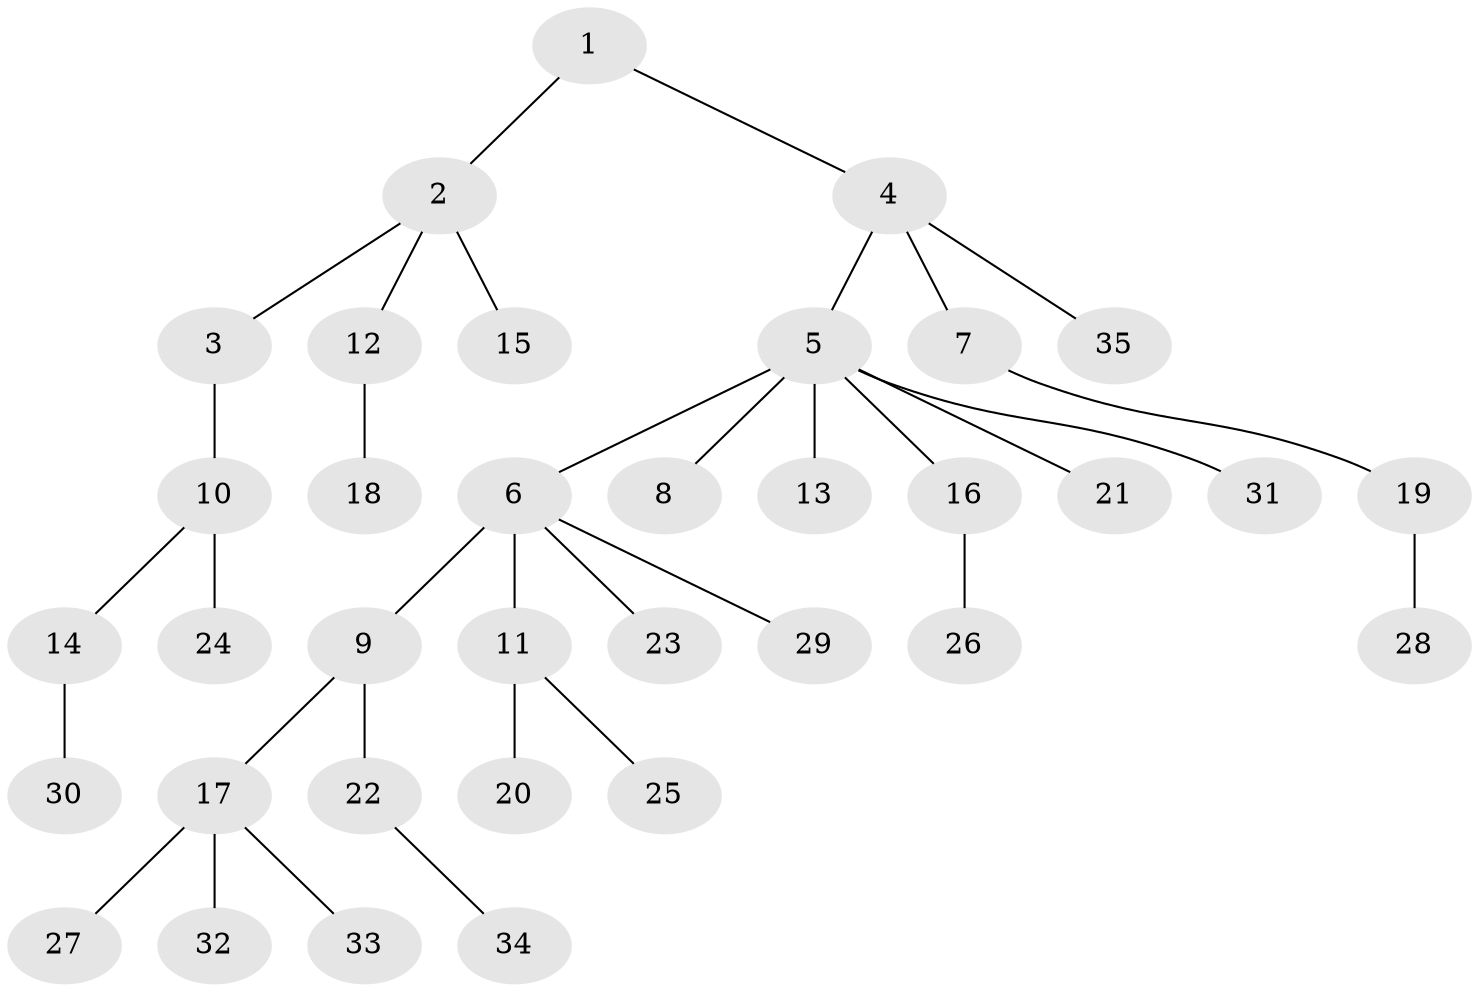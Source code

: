 // original degree distribution, {3: 0.10526315789473684, 6: 0.017543859649122806, 5: 0.05263157894736842, 7: 0.008771929824561403, 4: 0.06140350877192982, 1: 0.5175438596491229, 2: 0.23684210526315788}
// Generated by graph-tools (version 1.1) at 2025/51/03/04/25 22:51:39]
// undirected, 35 vertices, 34 edges
graph export_dot {
  node [color=gray90,style=filled];
  1;
  2;
  3;
  4;
  5;
  6;
  7;
  8;
  9;
  10;
  11;
  12;
  13;
  14;
  15;
  16;
  17;
  18;
  19;
  20;
  21;
  22;
  23;
  24;
  25;
  26;
  27;
  28;
  29;
  30;
  31;
  32;
  33;
  34;
  35;
  1 -- 2 [weight=1.0];
  1 -- 4 [weight=1.0];
  2 -- 3 [weight=1.0];
  2 -- 12 [weight=2.0];
  2 -- 15 [weight=2.0];
  3 -- 10 [weight=2.0];
  4 -- 5 [weight=1.0];
  4 -- 7 [weight=1.0];
  4 -- 35 [weight=1.0];
  5 -- 6 [weight=2.0];
  5 -- 8 [weight=1.0];
  5 -- 13 [weight=1.0];
  5 -- 16 [weight=1.0];
  5 -- 21 [weight=1.0];
  5 -- 31 [weight=1.0];
  6 -- 9 [weight=1.0];
  6 -- 11 [weight=1.0];
  6 -- 23 [weight=1.0];
  6 -- 29 [weight=1.0];
  7 -- 19 [weight=1.0];
  9 -- 17 [weight=1.0];
  9 -- 22 [weight=1.0];
  10 -- 14 [weight=1.0];
  10 -- 24 [weight=1.0];
  11 -- 20 [weight=1.0];
  11 -- 25 [weight=1.0];
  12 -- 18 [weight=1.0];
  14 -- 30 [weight=1.0];
  16 -- 26 [weight=1.0];
  17 -- 27 [weight=2.0];
  17 -- 32 [weight=1.0];
  17 -- 33 [weight=1.0];
  19 -- 28 [weight=3.0];
  22 -- 34 [weight=1.0];
}
